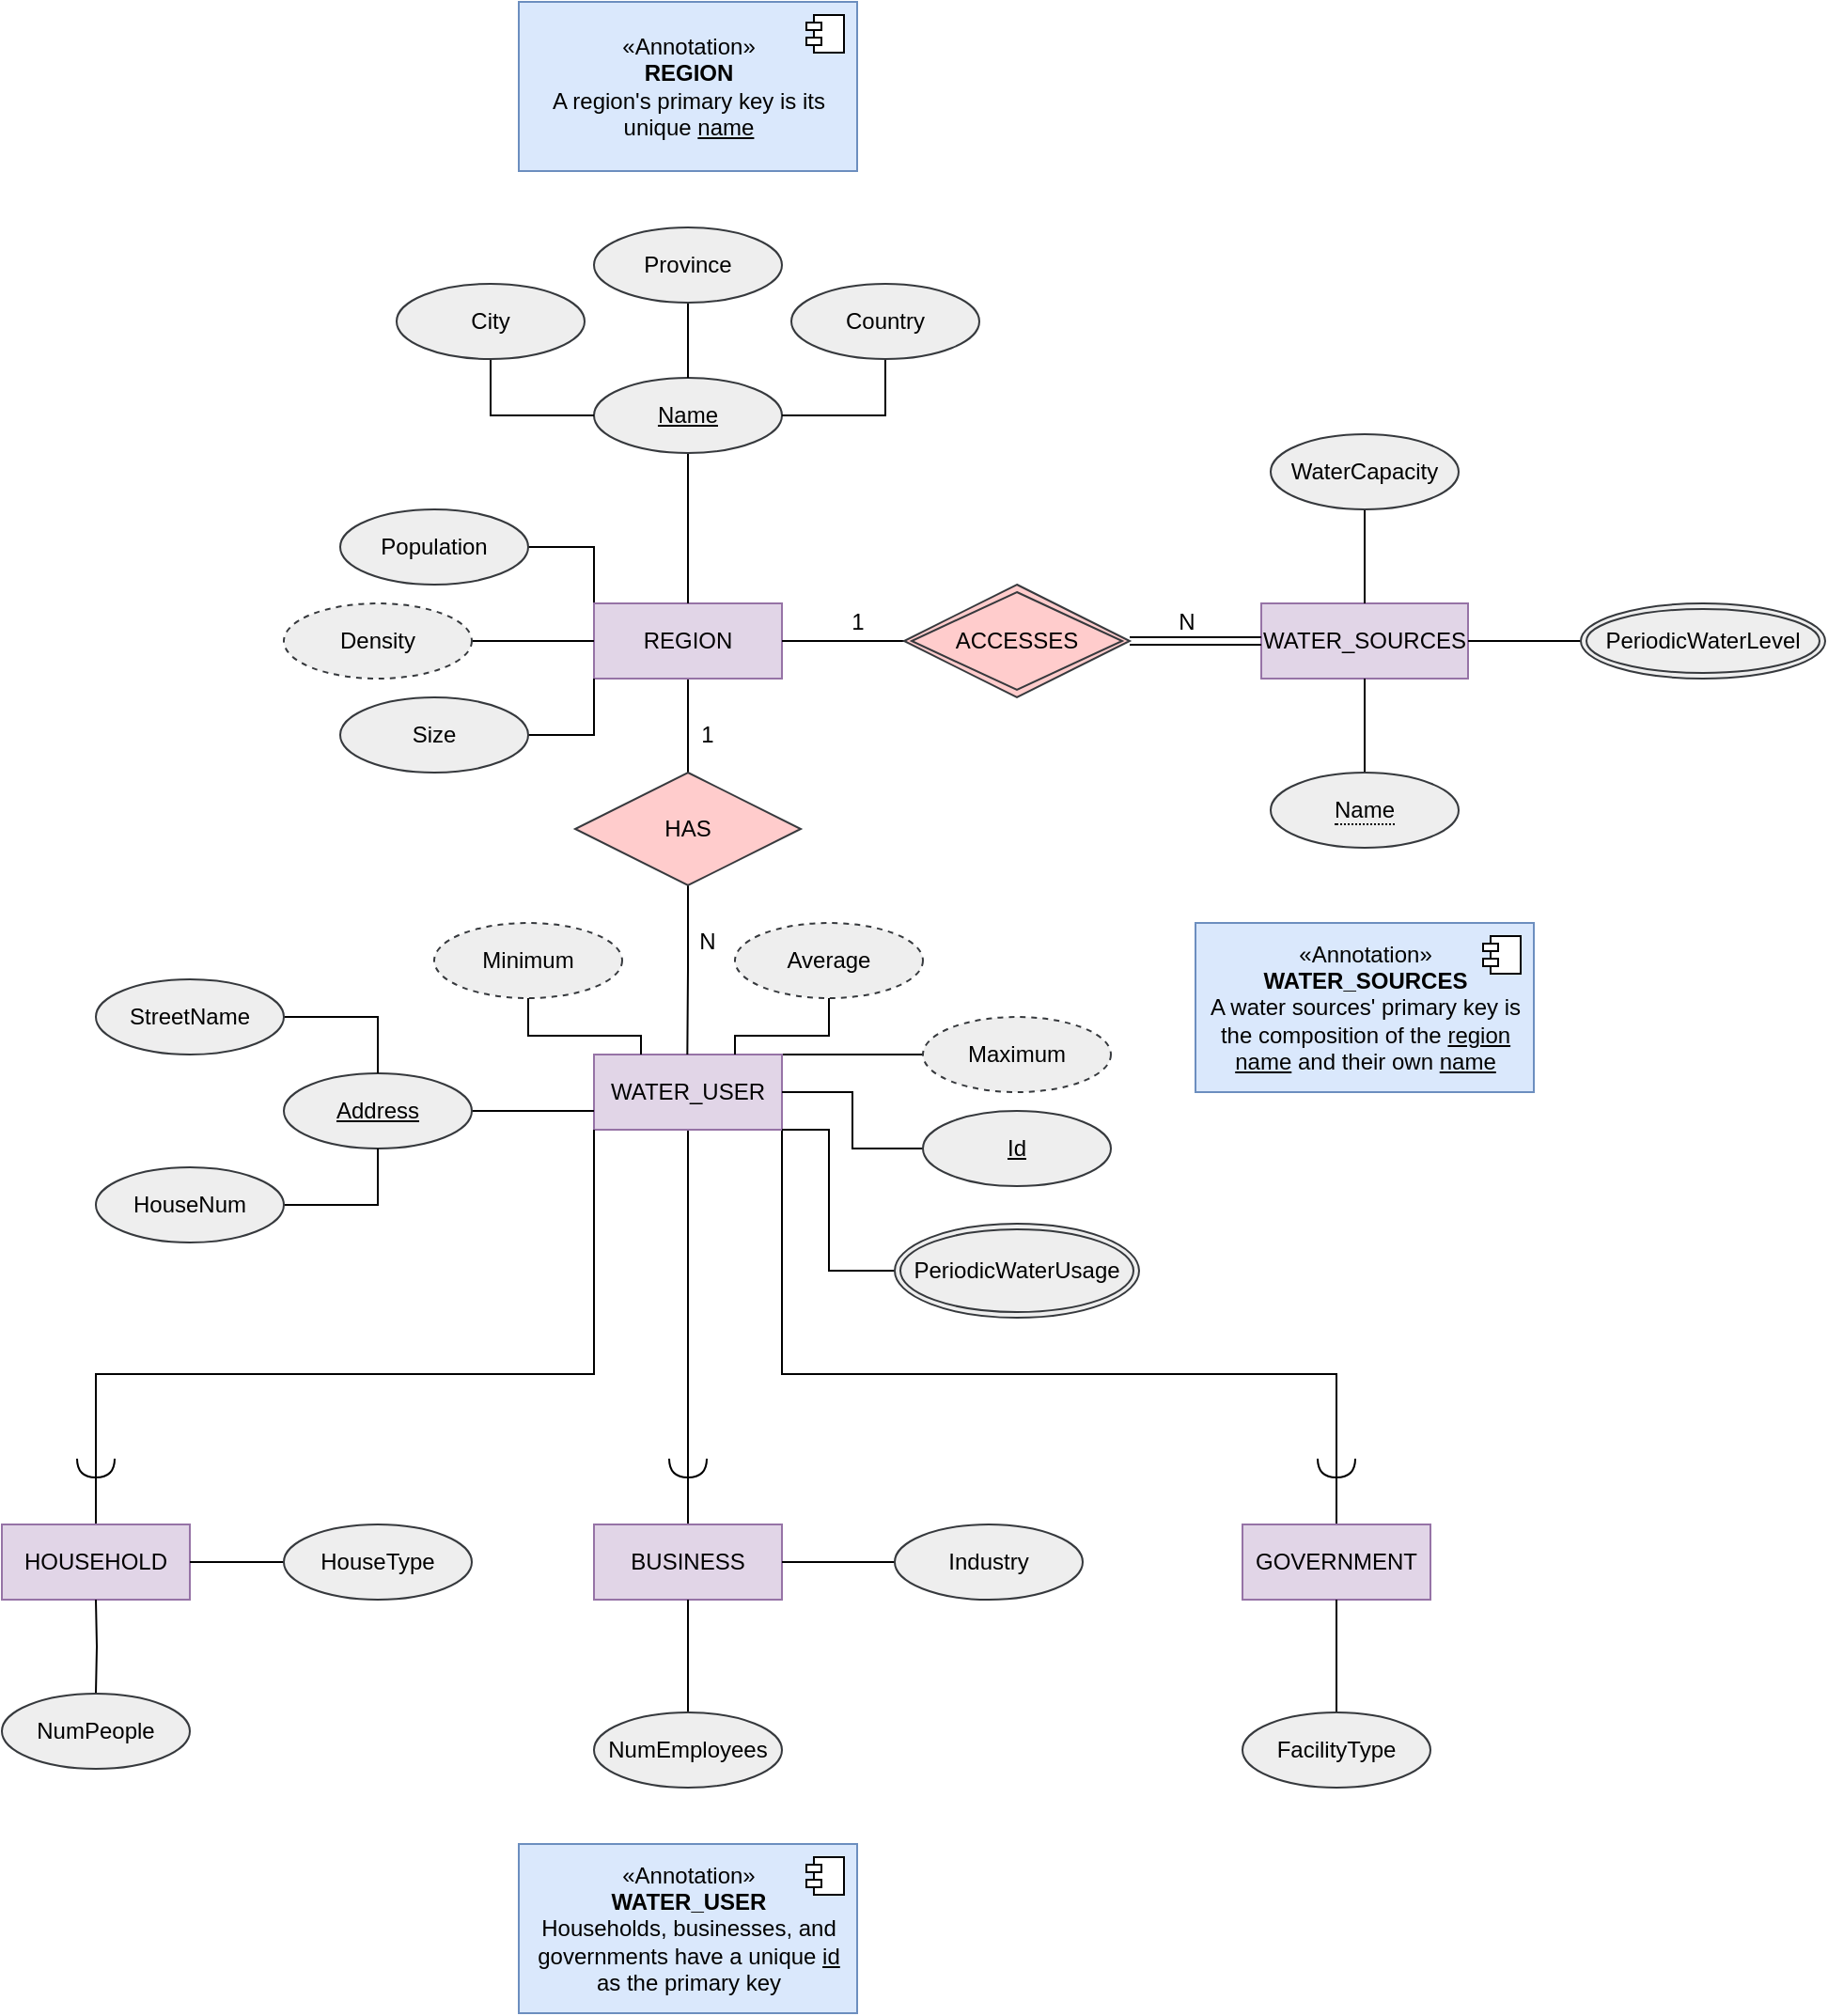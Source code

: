 <mxfile version="14.4.2" type="device"><diagram id="_QNdiF6oGMJ8poeDgREs" name="Page-1"><mxGraphModel dx="1803" dy="2049" grid="1" gridSize="10" guides="1" tooltips="1" connect="1" arrows="1" fold="1" page="1" pageScale="1" pageWidth="850" pageHeight="1100" math="0" shadow="0"><root><mxCell id="0"/><mxCell id="1" parent="0"/><mxCell id="JEgPueRrf0N6UOXY9P-l-7" style="edgeStyle=orthogonalEdgeStyle;rounded=0;orthogonalLoop=1;jettySize=auto;html=1;exitX=0.25;exitY=1;exitDx=0;exitDy=0;entryX=0.5;entryY=0;entryDx=0;entryDy=0;endArrow=none;endFill=0;" parent="1" source="JEgPueRrf0N6UOXY9P-l-1" target="JEgPueRrf0N6UOXY9P-l-3" edge="1"><mxGeometry relative="1" as="geometry"><Array as="points"><mxPoint x="425" y="160"/></Array></mxGeometry></mxCell><mxCell id="JEgPueRrf0N6UOXY9P-l-9" style="edgeStyle=orthogonalEdgeStyle;rounded=0;orthogonalLoop=1;jettySize=auto;html=1;exitX=1;exitY=1;exitDx=0;exitDy=0;entryX=0.5;entryY=0;entryDx=0;entryDy=0;endArrow=none;endFill=0;" parent="1" source="JEgPueRrf0N6UOXY9P-l-1" target="JEgPueRrf0N6UOXY9P-l-5" edge="1"><mxGeometry relative="1" as="geometry"><Array as="points"><mxPoint x="475" y="290"/><mxPoint x="770" y="290"/></Array></mxGeometry></mxCell><mxCell id="JEgPueRrf0N6UOXY9P-l-24" style="edgeStyle=orthogonalEdgeStyle;rounded=0;orthogonalLoop=1;jettySize=auto;html=1;exitX=1;exitY=0;exitDx=0;exitDy=0;entryX=0;entryY=0.5;entryDx=0;entryDy=0;endArrow=none;endFill=0;" parent="1" source="JEgPueRrf0N6UOXY9P-l-1" target="JEgPueRrf0N6UOXY9P-l-21" edge="1"><mxGeometry relative="1" as="geometry"><Array as="points"><mxPoint x="490" y="120"/><mxPoint x="490" y="120"/></Array></mxGeometry></mxCell><mxCell id="JEgPueRrf0N6UOXY9P-l-1" value="WATER_USER" style="whiteSpace=wrap;html=1;align=center;fillColor=#e1d5e7;strokeColor=#9673a6;" parent="1" vertex="1"><mxGeometry x="375" y="120" width="100" height="40" as="geometry"/></mxCell><mxCell id="JEgPueRrf0N6UOXY9P-l-13" style="edgeStyle=orthogonalEdgeStyle;rounded=0;orthogonalLoop=1;jettySize=auto;html=1;exitX=0.5;exitY=0;exitDx=0;exitDy=0;entryX=0;entryY=1;entryDx=0;entryDy=0;endArrow=none;endFill=0;" parent="1" source="JEgPueRrf0N6UOXY9P-l-2" target="JEgPueRrf0N6UOXY9P-l-1" edge="1"><mxGeometry relative="1" as="geometry"><Array as="points"><mxPoint x="110" y="290"/><mxPoint x="375" y="290"/></Array></mxGeometry></mxCell><mxCell id="JEgPueRrf0N6UOXY9P-l-2" value="HOUSEHOLD" style="whiteSpace=wrap;html=1;align=center;fillColor=#e1d5e7;strokeColor=#9673a6;" parent="1" vertex="1"><mxGeometry x="60" y="370" width="100" height="40" as="geometry"/></mxCell><mxCell id="JEgPueRrf0N6UOXY9P-l-3" value="BUSINESS" style="whiteSpace=wrap;html=1;align=center;fillColor=#e1d5e7;strokeColor=#9673a6;" parent="1" vertex="1"><mxGeometry x="375" y="370" width="100" height="40" as="geometry"/></mxCell><mxCell id="JEgPueRrf0N6UOXY9P-l-5" value="GOVERNMENT" style="whiteSpace=wrap;html=1;align=center;fillColor=#e1d5e7;strokeColor=#9673a6;" parent="1" vertex="1"><mxGeometry x="720" y="370" width="100" height="40" as="geometry"/></mxCell><mxCell id="JEgPueRrf0N6UOXY9P-l-11" value="" style="shape=requiredInterface;html=1;verticalLabelPosition=bottom;rotation=90;" parent="1" vertex="1"><mxGeometry x="105" y="330" width="10" height="20" as="geometry"/></mxCell><mxCell id="JEgPueRrf0N6UOXY9P-l-14" value="" style="shape=requiredInterface;html=1;verticalLabelPosition=bottom;rotation=90;" parent="1" vertex="1"><mxGeometry x="420" y="330" width="10" height="20" as="geometry"/></mxCell><mxCell id="JEgPueRrf0N6UOXY9P-l-16" value="" style="shape=requiredInterface;html=1;verticalLabelPosition=bottom;rotation=90;" parent="1" vertex="1"><mxGeometry x="765" y="330" width="10" height="20" as="geometry"/></mxCell><mxCell id="JEgPueRrf0N6UOXY9P-l-44" style="edgeStyle=orthogonalEdgeStyle;rounded=0;orthogonalLoop=1;jettySize=auto;html=1;entryX=0.25;entryY=0;entryDx=0;entryDy=0;endArrow=none;endFill=0;" parent="1" source="JEgPueRrf0N6UOXY9P-l-19" target="JEgPueRrf0N6UOXY9P-l-1" edge="1"><mxGeometry relative="1" as="geometry"/></mxCell><mxCell id="JEgPueRrf0N6UOXY9P-l-19" value="Minimum" style="ellipse;whiteSpace=wrap;html=1;align=center;dashed=1;fillColor=#eeeeee;strokeColor=#36393d;" parent="1" vertex="1"><mxGeometry x="290" y="50" width="100" height="40" as="geometry"/></mxCell><mxCell id="JEgPueRrf0N6UOXY9P-l-45" style="edgeStyle=orthogonalEdgeStyle;rounded=0;orthogonalLoop=1;jettySize=auto;html=1;exitX=0.5;exitY=1;exitDx=0;exitDy=0;entryX=0.75;entryY=0;entryDx=0;entryDy=0;endArrow=none;endFill=0;" parent="1" source="JEgPueRrf0N6UOXY9P-l-20" target="JEgPueRrf0N6UOXY9P-l-1" edge="1"><mxGeometry relative="1" as="geometry"/></mxCell><mxCell id="JEgPueRrf0N6UOXY9P-l-20" value="Average" style="ellipse;whiteSpace=wrap;html=1;align=center;dashed=1;fillColor=#eeeeee;strokeColor=#36393d;" parent="1" vertex="1"><mxGeometry x="450" y="50" width="100" height="40" as="geometry"/></mxCell><mxCell id="JEgPueRrf0N6UOXY9P-l-21" value="Maximum" style="ellipse;whiteSpace=wrap;html=1;align=center;dashed=1;fillColor=#eeeeee;strokeColor=#36393d;" parent="1" vertex="1"><mxGeometry x="550" y="100" width="100" height="40" as="geometry"/></mxCell><mxCell id="JEgPueRrf0N6UOXY9P-l-28" value="" style="edgeStyle=orthogonalEdgeStyle;rounded=0;orthogonalLoop=1;jettySize=auto;html=1;endArrow=none;endFill=0;" parent="1" target="JEgPueRrf0N6UOXY9P-l-2" edge="1"><mxGeometry relative="1" as="geometry"><mxPoint x="110" y="460" as="sourcePoint"/></mxGeometry></mxCell><mxCell id="JEgPueRrf0N6UOXY9P-l-39" value="" style="edgeStyle=orthogonalEdgeStyle;rounded=0;orthogonalLoop=1;jettySize=auto;html=1;endArrow=none;endFill=0;" parent="1" source="JEgPueRrf0N6UOXY9P-l-38" target="JEgPueRrf0N6UOXY9P-l-3" edge="1"><mxGeometry relative="1" as="geometry"/></mxCell><mxCell id="JEgPueRrf0N6UOXY9P-l-38" value="NumEmployees" style="ellipse;whiteSpace=wrap;html=1;align=center;fillColor=#eeeeee;strokeColor=#36393d;" parent="1" vertex="1"><mxGeometry x="375" y="470" width="100" height="40" as="geometry"/></mxCell><mxCell id="JEgPueRrf0N6UOXY9P-l-46" style="edgeStyle=orthogonalEdgeStyle;rounded=0;orthogonalLoop=1;jettySize=auto;html=1;entryX=0.5;entryY=0;entryDx=0;entryDy=0;endArrow=none;endFill=0;" parent="1" source="JEgPueRrf0N6UOXY9P-l-40" target="JEgPueRrf0N6UOXY9P-l-41" edge="1"><mxGeometry relative="1" as="geometry"/></mxCell><mxCell id="JEgPueRrf0N6UOXY9P-l-103" style="edgeStyle=orthogonalEdgeStyle;rounded=0;orthogonalLoop=1;jettySize=auto;html=1;exitX=0;exitY=0;exitDx=0;exitDy=0;entryX=1;entryY=0.5;entryDx=0;entryDy=0;endArrow=none;endFill=0;" parent="1" source="JEgPueRrf0N6UOXY9P-l-40" target="JEgPueRrf0N6UOXY9P-l-51" edge="1"><mxGeometry relative="1" as="geometry"/></mxCell><mxCell id="JEgPueRrf0N6UOXY9P-l-40" value="REGION" style="whiteSpace=wrap;html=1;align=center;fillColor=#e1d5e7;strokeColor=#9673a6;" parent="1" vertex="1"><mxGeometry x="375" y="-120" width="100" height="40" as="geometry"/></mxCell><mxCell id="JEgPueRrf0N6UOXY9P-l-42" style="edgeStyle=orthogonalEdgeStyle;rounded=0;orthogonalLoop=1;jettySize=auto;html=1;exitX=0.5;exitY=1;exitDx=0;exitDy=0;endArrow=none;endFill=0;" parent="1" source="JEgPueRrf0N6UOXY9P-l-41" edge="1"><mxGeometry relative="1" as="geometry"><mxPoint x="424.667" y="120" as="targetPoint"/></mxGeometry></mxCell><mxCell id="JEgPueRrf0N6UOXY9P-l-41" value="HAS" style="shape=rhombus;perimeter=rhombusPerimeter;whiteSpace=wrap;html=1;align=center;fillColor=#ffcccc;strokeColor=#36393d;" parent="1" vertex="1"><mxGeometry x="365" y="-30" width="120" height="60" as="geometry"/></mxCell><mxCell id="JEgPueRrf0N6UOXY9P-l-48" value="" style="edgeStyle=orthogonalEdgeStyle;rounded=0;orthogonalLoop=1;jettySize=auto;html=1;endArrow=none;endFill=0;entryX=0.5;entryY=0;entryDx=0;entryDy=0;" parent="1" source="JEgPueRrf0N6UOXY9P-l-47" target="JEgPueRrf0N6UOXY9P-l-40" edge="1"><mxGeometry relative="1" as="geometry"/></mxCell><mxCell id="JEgPueRrf0N6UOXY9P-l-47" value="&lt;u&gt;Name&lt;/u&gt;" style="ellipse;whiteSpace=wrap;html=1;align=center;fillColor=#eeeeee;strokeColor=#36393d;" parent="1" vertex="1"><mxGeometry x="375" y="-240" width="100" height="40" as="geometry"/></mxCell><mxCell id="JEgPueRrf0N6UOXY9P-l-49" value="N" style="text;html=1;align=center;verticalAlign=middle;resizable=0;points=[];autosize=1;" parent="1" vertex="1"><mxGeometry x="425" y="50" width="20" height="20" as="geometry"/></mxCell><mxCell id="JEgPueRrf0N6UOXY9P-l-50" value="1" style="text;html=1;align=center;verticalAlign=middle;resizable=0;points=[];autosize=1;" parent="1" vertex="1"><mxGeometry x="425" y="-60" width="20" height="20" as="geometry"/></mxCell><mxCell id="JEgPueRrf0N6UOXY9P-l-51" value="Population" style="ellipse;whiteSpace=wrap;html=1;align=center;fillColor=#eeeeee;strokeColor=#36393d;" parent="1" vertex="1"><mxGeometry x="240" y="-170" width="100" height="40" as="geometry"/></mxCell><mxCell id="JEgPueRrf0N6UOXY9P-l-54" style="edgeStyle=orthogonalEdgeStyle;rounded=0;orthogonalLoop=1;jettySize=auto;html=1;entryX=0;entryY=1;entryDx=0;entryDy=0;endArrow=none;endFill=0;" parent="1" source="JEgPueRrf0N6UOXY9P-l-53" target="JEgPueRrf0N6UOXY9P-l-40" edge="1"><mxGeometry relative="1" as="geometry"/></mxCell><mxCell id="JEgPueRrf0N6UOXY9P-l-53" value="Size" style="ellipse;whiteSpace=wrap;html=1;align=center;fillColor=#eeeeee;strokeColor=#36393d;" parent="1" vertex="1"><mxGeometry x="240" y="-70" width="100" height="40" as="geometry"/></mxCell><mxCell id="JEgPueRrf0N6UOXY9P-l-102" style="edgeStyle=orthogonalEdgeStyle;rounded=0;orthogonalLoop=1;jettySize=auto;html=1;exitX=1;exitY=0.5;exitDx=0;exitDy=0;entryX=0;entryY=0.5;entryDx=0;entryDy=0;endArrow=none;endFill=0;" parent="1" source="JEgPueRrf0N6UOXY9P-l-55" target="JEgPueRrf0N6UOXY9P-l-40" edge="1"><mxGeometry relative="1" as="geometry"/></mxCell><mxCell id="JEgPueRrf0N6UOXY9P-l-55" value="Density" style="ellipse;whiteSpace=wrap;html=1;align=center;dashed=1;fillColor=#eeeeee;strokeColor=#36393d;" parent="1" vertex="1"><mxGeometry x="210" y="-120" width="100" height="40" as="geometry"/></mxCell><mxCell id="JEgPueRrf0N6UOXY9P-l-109" style="edgeStyle=orthogonalEdgeStyle;rounded=0;orthogonalLoop=1;jettySize=auto;html=1;exitX=0.5;exitY=1;exitDx=0;exitDy=0;entryX=0;entryY=0.5;entryDx=0;entryDy=0;endArrow=none;endFill=0;" parent="1" source="JEgPueRrf0N6UOXY9P-l-58" target="JEgPueRrf0N6UOXY9P-l-47" edge="1"><mxGeometry relative="1" as="geometry"/></mxCell><mxCell id="JEgPueRrf0N6UOXY9P-l-58" value="City" style="ellipse;whiteSpace=wrap;html=1;align=center;fillColor=#eeeeee;strokeColor=#36393d;" parent="1" vertex="1"><mxGeometry x="270" y="-290" width="100" height="40" as="geometry"/></mxCell><mxCell id="JEgPueRrf0N6UOXY9P-l-61" value="WATER_SOURCES" style="whiteSpace=wrap;html=1;align=center;fillColor=#e1d5e7;strokeColor=#9673a6;" parent="1" vertex="1"><mxGeometry x="730" y="-120" width="110" height="40" as="geometry"/></mxCell><mxCell id="JEgPueRrf0N6UOXY9P-l-69" style="edgeStyle=orthogonalEdgeStyle;rounded=0;orthogonalLoop=1;jettySize=auto;html=1;entryX=0.5;entryY=0;entryDx=0;entryDy=0;endArrow=none;endFill=0;" parent="1" source="JEgPueRrf0N6UOXY9P-l-68" target="JEgPueRrf0N6UOXY9P-l-61" edge="1"><mxGeometry relative="1" as="geometry"/></mxCell><mxCell id="JEgPueRrf0N6UOXY9P-l-68" value="WaterCapacity" style="ellipse;whiteSpace=wrap;html=1;align=center;fillColor=#eeeeee;strokeColor=#36393d;" parent="1" vertex="1"><mxGeometry x="735" y="-210" width="100" height="40" as="geometry"/></mxCell><mxCell id="JEgPueRrf0N6UOXY9P-l-72" style="edgeStyle=orthogonalEdgeStyle;rounded=0;orthogonalLoop=1;jettySize=auto;html=1;entryX=1;entryY=0.5;entryDx=0;entryDy=0;endArrow=none;endFill=0;" parent="1" source="JEgPueRrf0N6UOXY9P-l-71" target="JEgPueRrf0N6UOXY9P-l-61" edge="1"><mxGeometry relative="1" as="geometry"/></mxCell><mxCell id="JEgPueRrf0N6UOXY9P-l-71" value="PeriodicWaterLevel" style="ellipse;shape=doubleEllipse;margin=3;whiteSpace=wrap;html=1;align=center;fillColor=#eeeeee;strokeColor=#36393d;" parent="1" vertex="1"><mxGeometry x="900" y="-120" width="130" height="40" as="geometry"/></mxCell><mxCell id="JEgPueRrf0N6UOXY9P-l-86" style="edgeStyle=orthogonalEdgeStyle;rounded=0;orthogonalLoop=1;jettySize=auto;html=1;entryX=0;entryY=0.75;entryDx=0;entryDy=0;endArrow=none;endFill=0;" parent="1" source="JEgPueRrf0N6UOXY9P-l-74" target="JEgPueRrf0N6UOXY9P-l-1" edge="1"><mxGeometry relative="1" as="geometry"/></mxCell><mxCell id="JEgPueRrf0N6UOXY9P-l-74" value="&lt;u&gt;Address&lt;/u&gt;" style="ellipse;whiteSpace=wrap;html=1;align=center;fillColor=#eeeeee;strokeColor=#36393d;" parent="1" vertex="1"><mxGeometry x="210" y="130" width="100" height="40" as="geometry"/></mxCell><mxCell id="JEgPueRrf0N6UOXY9P-l-79" style="edgeStyle=orthogonalEdgeStyle;rounded=0;orthogonalLoop=1;jettySize=auto;html=1;entryX=0.5;entryY=0;entryDx=0;entryDy=0;endArrow=none;endFill=0;exitX=1;exitY=0.5;exitDx=0;exitDy=0;" parent="1" source="JEgPueRrf0N6UOXY9P-l-76" target="JEgPueRrf0N6UOXY9P-l-74" edge="1"><mxGeometry relative="1" as="geometry"/></mxCell><mxCell id="JEgPueRrf0N6UOXY9P-l-76" value="StreetName" style="ellipse;whiteSpace=wrap;html=1;align=center;fillColor=#eeeeee;strokeColor=#36393d;" parent="1" vertex="1"><mxGeometry x="110" y="80" width="100" height="40" as="geometry"/></mxCell><mxCell id="JEgPueRrf0N6UOXY9P-l-80" style="edgeStyle=orthogonalEdgeStyle;rounded=0;orthogonalLoop=1;jettySize=auto;html=1;exitX=1;exitY=0.5;exitDx=0;exitDy=0;entryX=0.5;entryY=1;entryDx=0;entryDy=0;endArrow=none;endFill=0;" parent="1" source="JEgPueRrf0N6UOXY9P-l-77" target="JEgPueRrf0N6UOXY9P-l-74" edge="1"><mxGeometry relative="1" as="geometry"/></mxCell><mxCell id="JEgPueRrf0N6UOXY9P-l-77" value="HouseNum" style="ellipse;whiteSpace=wrap;html=1;align=center;fillColor=#eeeeee;strokeColor=#36393d;" parent="1" vertex="1"><mxGeometry x="110" y="180" width="100" height="40" as="geometry"/></mxCell><mxCell id="JEgPueRrf0N6UOXY9P-l-85" style="edgeStyle=orthogonalEdgeStyle;rounded=0;orthogonalLoop=1;jettySize=auto;html=1;entryX=1;entryY=0.5;entryDx=0;entryDy=0;endArrow=none;endFill=0;" parent="1" source="JEgPueRrf0N6UOXY9P-l-83" target="JEgPueRrf0N6UOXY9P-l-1" edge="1"><mxGeometry relative="1" as="geometry"/></mxCell><mxCell id="JEgPueRrf0N6UOXY9P-l-83" value="&lt;u&gt;Id&lt;/u&gt;" style="ellipse;whiteSpace=wrap;html=1;align=center;fillColor=#eeeeee;strokeColor=#36393d;" parent="1" vertex="1"><mxGeometry x="550" y="150" width="100" height="40" as="geometry"/></mxCell><mxCell id="JEgPueRrf0N6UOXY9P-l-88" value="" style="edgeStyle=orthogonalEdgeStyle;rounded=0;orthogonalLoop=1;jettySize=auto;html=1;endArrow=none;endFill=0;" parent="1" source="JEgPueRrf0N6UOXY9P-l-87" target="JEgPueRrf0N6UOXY9P-l-5" edge="1"><mxGeometry relative="1" as="geometry"/></mxCell><mxCell id="JEgPueRrf0N6UOXY9P-l-87" value="FacilityType" style="ellipse;whiteSpace=wrap;html=1;align=center;fillColor=#eeeeee;strokeColor=#36393d;" parent="1" vertex="1"><mxGeometry x="720" y="470" width="100" height="40" as="geometry"/></mxCell><mxCell id="JEgPueRrf0N6UOXY9P-l-90" value="" style="edgeStyle=orthogonalEdgeStyle;rounded=0;orthogonalLoop=1;jettySize=auto;html=1;endArrow=none;endFill=0;entryX=1;entryY=0.5;entryDx=0;entryDy=0;" parent="1" source="JEgPueRrf0N6UOXY9P-l-89" target="JEgPueRrf0N6UOXY9P-l-2" edge="1"><mxGeometry relative="1" as="geometry"/></mxCell><mxCell id="JEgPueRrf0N6UOXY9P-l-89" value="HouseType" style="ellipse;whiteSpace=wrap;html=1;align=center;fillColor=#eeeeee;strokeColor=#36393d;" parent="1" vertex="1"><mxGeometry x="210" y="370" width="100" height="40" as="geometry"/></mxCell><mxCell id="JEgPueRrf0N6UOXY9P-l-92" style="edgeStyle=orthogonalEdgeStyle;rounded=0;orthogonalLoop=1;jettySize=auto;html=1;entryX=1;entryY=1;entryDx=0;entryDy=0;endArrow=none;endFill=0;" parent="1" source="JEgPueRrf0N6UOXY9P-l-91" target="JEgPueRrf0N6UOXY9P-l-1" edge="1"><mxGeometry relative="1" as="geometry"><Array as="points"><mxPoint x="500" y="235"/><mxPoint x="500" y="160"/></Array></mxGeometry></mxCell><mxCell id="JEgPueRrf0N6UOXY9P-l-91" value="PeriodicWaterUsage" style="ellipse;shape=doubleEllipse;margin=3;whiteSpace=wrap;html=1;align=center;fillColor=#eeeeee;strokeColor=#36393d;" parent="1" vertex="1"><mxGeometry x="535" y="210" width="130" height="50" as="geometry"/></mxCell><mxCell id="JEgPueRrf0N6UOXY9P-l-93" value="NumPeople" style="ellipse;whiteSpace=wrap;html=1;align=center;fillColor=#eeeeee;strokeColor=#36393d;" parent="1" vertex="1"><mxGeometry x="60" y="460" width="100" height="40" as="geometry"/></mxCell><mxCell id="JEgPueRrf0N6UOXY9P-l-96" style="edgeStyle=orthogonalEdgeStyle;rounded=0;orthogonalLoop=1;jettySize=auto;html=1;exitX=0;exitY=0.5;exitDx=0;exitDy=0;entryX=1;entryY=0.5;entryDx=0;entryDy=0;endArrow=none;endFill=0;" parent="1" source="JEgPueRrf0N6UOXY9P-l-94" target="JEgPueRrf0N6UOXY9P-l-3" edge="1"><mxGeometry relative="1" as="geometry"/></mxCell><mxCell id="JEgPueRrf0N6UOXY9P-l-94" value="Industry" style="ellipse;whiteSpace=wrap;html=1;align=center;fillColor=#eeeeee;strokeColor=#36393d;" parent="1" vertex="1"><mxGeometry x="535" y="370" width="100" height="40" as="geometry"/></mxCell><mxCell id="JEgPueRrf0N6UOXY9P-l-98" style="edgeStyle=orthogonalEdgeStyle;rounded=0;orthogonalLoop=1;jettySize=auto;html=1;exitX=0;exitY=0.5;exitDx=0;exitDy=0;entryX=1;entryY=0.5;entryDx=0;entryDy=0;endArrow=none;endFill=0;" parent="1" source="JEgPueRrf0N6UOXY9P-l-97" target="JEgPueRrf0N6UOXY9P-l-40" edge="1"><mxGeometry relative="1" as="geometry"/></mxCell><mxCell id="JEgPueRrf0N6UOXY9P-l-99" style="edgeStyle=orthogonalEdgeStyle;rounded=0;orthogonalLoop=1;jettySize=auto;html=1;exitX=1;exitY=0.5;exitDx=0;exitDy=0;entryX=0;entryY=0.5;entryDx=0;entryDy=0;endArrow=none;endFill=0;shape=link;" parent="1" source="JEgPueRrf0N6UOXY9P-l-97" target="JEgPueRrf0N6UOXY9P-l-61" edge="1"><mxGeometry relative="1" as="geometry"/></mxCell><mxCell id="JEgPueRrf0N6UOXY9P-l-97" value="ACCESSES" style="shape=rhombus;double=1;perimeter=rhombusPerimeter;whiteSpace=wrap;html=1;align=center;fillColor=#ffcccc;strokeColor=#36393d;" parent="1" vertex="1"><mxGeometry x="540" y="-130" width="120" height="60" as="geometry"/></mxCell><mxCell id="JEgPueRrf0N6UOXY9P-l-101" value="" style="edgeStyle=orthogonalEdgeStyle;rounded=0;orthogonalLoop=1;jettySize=auto;html=1;endArrow=none;endFill=0;" parent="1" source="JEgPueRrf0N6UOXY9P-l-100" target="JEgPueRrf0N6UOXY9P-l-61" edge="1"><mxGeometry relative="1" as="geometry"/></mxCell><mxCell id="JEgPueRrf0N6UOXY9P-l-100" value="&lt;span style=&quot;border-bottom: 1px dotted&quot;&gt;Name&lt;/span&gt;" style="ellipse;whiteSpace=wrap;html=1;align=center;fillColor=#eeeeee;strokeColor=#36393d;" parent="1" vertex="1"><mxGeometry x="735" y="-30" width="100" height="40" as="geometry"/></mxCell><mxCell id="JEgPueRrf0N6UOXY9P-l-107" style="edgeStyle=orthogonalEdgeStyle;rounded=0;orthogonalLoop=1;jettySize=auto;html=1;entryX=0.5;entryY=0;entryDx=0;entryDy=0;endArrow=none;endFill=0;" parent="1" source="JEgPueRrf0N6UOXY9P-l-104" target="JEgPueRrf0N6UOXY9P-l-47" edge="1"><mxGeometry relative="1" as="geometry"/></mxCell><mxCell id="JEgPueRrf0N6UOXY9P-l-104" value="Province" style="ellipse;whiteSpace=wrap;html=1;align=center;fillColor=#eeeeee;strokeColor=#36393d;" parent="1" vertex="1"><mxGeometry x="375" y="-320" width="100" height="40" as="geometry"/></mxCell><mxCell id="JEgPueRrf0N6UOXY9P-l-110" style="edgeStyle=orthogonalEdgeStyle;rounded=0;orthogonalLoop=1;jettySize=auto;html=1;exitX=0.5;exitY=1;exitDx=0;exitDy=0;entryX=1;entryY=0.5;entryDx=0;entryDy=0;endArrow=none;endFill=0;" parent="1" source="JEgPueRrf0N6UOXY9P-l-105" target="JEgPueRrf0N6UOXY9P-l-47" edge="1"><mxGeometry relative="1" as="geometry"/></mxCell><mxCell id="JEgPueRrf0N6UOXY9P-l-105" value="Country" style="ellipse;whiteSpace=wrap;html=1;align=center;fillColor=#eeeeee;strokeColor=#36393d;" parent="1" vertex="1"><mxGeometry x="480" y="-290" width="100" height="40" as="geometry"/></mxCell><mxCell id="JEgPueRrf0N6UOXY9P-l-111" value="N" style="text;html=1;align=center;verticalAlign=middle;resizable=0;points=[];autosize=1;" parent="1" vertex="1"><mxGeometry x="680" y="-120" width="20" height="20" as="geometry"/></mxCell><mxCell id="JEgPueRrf0N6UOXY9P-l-112" value="1" style="text;html=1;align=center;verticalAlign=middle;resizable=0;points=[];autosize=1;" parent="1" vertex="1"><mxGeometry x="505" y="-120" width="20" height="20" as="geometry"/></mxCell><mxCell id="In2wjU8GBnqtiO-0jJzm-1" value="«Annotation»&lt;br&gt;&lt;div&gt;&lt;b&gt;WATER_USER&lt;/b&gt;&lt;/div&gt;&lt;div&gt;Households, businesses, and&lt;/div&gt;&lt;div&gt;governments have a unique &lt;u&gt;id&lt;/u&gt;&lt;br&gt;&lt;/div&gt;&lt;div&gt;as the primary key&lt;br&gt;&lt;/div&gt;" style="html=1;dropTarget=0;fillColor=#dae8fc;strokeColor=#6c8ebf;" vertex="1" parent="1"><mxGeometry x="335" y="540" width="180" height="90" as="geometry"/></mxCell><mxCell id="In2wjU8GBnqtiO-0jJzm-2" value="" style="shape=module;jettyWidth=8;jettyHeight=4;" vertex="1" parent="In2wjU8GBnqtiO-0jJzm-1"><mxGeometry x="1" width="20" height="20" relative="1" as="geometry"><mxPoint x="-27" y="7" as="offset"/></mxGeometry></mxCell><mxCell id="In2wjU8GBnqtiO-0jJzm-3" value="«Annotation»&lt;br&gt;&lt;div&gt;&lt;b&gt;WATER_SOURCES&lt;br&gt;&lt;/b&gt;&lt;/div&gt;&lt;div&gt;A water sources' primary key is&lt;/div&gt;&lt;div&gt;the composition of the &lt;u&gt;region &lt;br&gt;&lt;/u&gt;&lt;/div&gt;&lt;div&gt;&lt;u&gt;name&lt;/u&gt; and their own &lt;u&gt;name&lt;/u&gt; &lt;/div&gt;" style="html=1;dropTarget=0;fillColor=#dae8fc;strokeColor=#6c8ebf;" vertex="1" parent="1"><mxGeometry x="695" y="50" width="180" height="90" as="geometry"/></mxCell><mxCell id="In2wjU8GBnqtiO-0jJzm-4" value="" style="shape=module;jettyWidth=8;jettyHeight=4;" vertex="1" parent="In2wjU8GBnqtiO-0jJzm-3"><mxGeometry x="1" width="20" height="20" relative="1" as="geometry"><mxPoint x="-27" y="7" as="offset"/></mxGeometry></mxCell><mxCell id="In2wjU8GBnqtiO-0jJzm-5" value="«Annotation»&lt;br&gt;&lt;div&gt;&lt;b&gt;REGION&lt;br&gt;&lt;/b&gt;&lt;/div&gt;&lt;div&gt;A region's primary key is its&lt;/div&gt;&lt;div&gt;unique &lt;u&gt;name&lt;/u&gt;&lt;/div&gt;&lt;u&gt;&lt;/u&gt;" style="html=1;dropTarget=0;fillColor=#dae8fc;strokeColor=#6c8ebf;" vertex="1" parent="1"><mxGeometry x="335" y="-440" width="180" height="90" as="geometry"/></mxCell><mxCell id="In2wjU8GBnqtiO-0jJzm-6" value="" style="shape=module;jettyWidth=8;jettyHeight=4;" vertex="1" parent="In2wjU8GBnqtiO-0jJzm-5"><mxGeometry x="1" width="20" height="20" relative="1" as="geometry"><mxPoint x="-27" y="7" as="offset"/></mxGeometry></mxCell></root></mxGraphModel></diagram></mxfile>